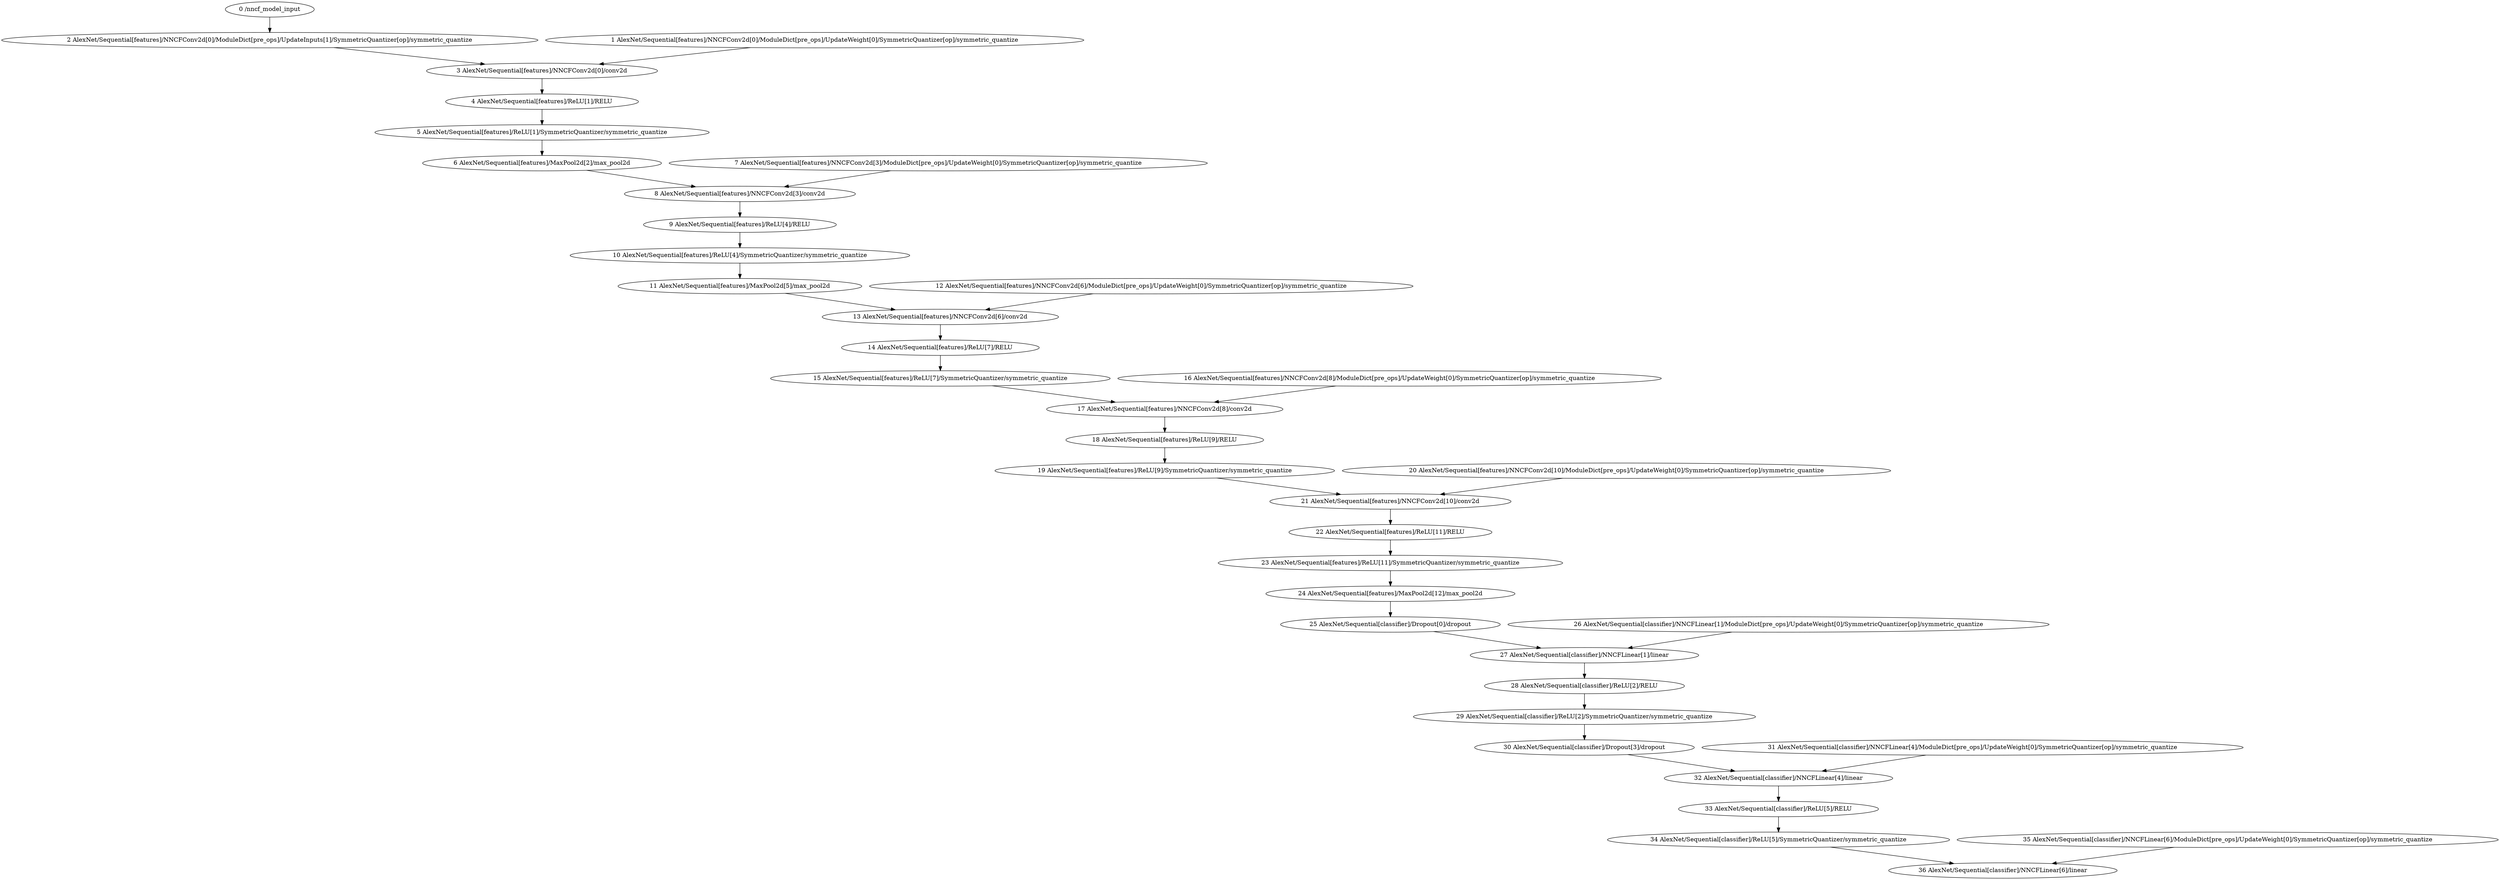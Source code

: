 strict digraph  {
"0 /nncf_model_input" [id=0, scope="", type=nncf_model_input];
"1 AlexNet/Sequential[features]/NNCFConv2d[0]/ModuleDict[pre_ops]/UpdateWeight[0]/SymmetricQuantizer[op]/symmetric_quantize" [id=1, scope="AlexNet/Sequential[features]/NNCFConv2d[0]/ModuleDict[pre_ops]/UpdateWeight[0]/SymmetricQuantizer[op]", type=symmetric_quantize];
"2 AlexNet/Sequential[features]/NNCFConv2d[0]/ModuleDict[pre_ops]/UpdateInputs[1]/SymmetricQuantizer[op]/symmetric_quantize" [id=2, scope="AlexNet/Sequential[features]/NNCFConv2d[0]/ModuleDict[pre_ops]/UpdateInputs[1]/SymmetricQuantizer[op]", type=symmetric_quantize];
"3 AlexNet/Sequential[features]/NNCFConv2d[0]/conv2d" [id=3, scope="AlexNet/Sequential[features]/NNCFConv2d[0]", type=conv2d];
"4 AlexNet/Sequential[features]/ReLU[1]/RELU" [id=4, scope="AlexNet/Sequential[features]/ReLU[1]", type=RELU];
"5 AlexNet/Sequential[features]/ReLU[1]/SymmetricQuantizer/symmetric_quantize" [id=5, scope="AlexNet/Sequential[features]/ReLU[1]/SymmetricQuantizer", type=symmetric_quantize];
"6 AlexNet/Sequential[features]/MaxPool2d[2]/max_pool2d" [id=6, scope="AlexNet/Sequential[features]/MaxPool2d[2]", type=max_pool2d];
"7 AlexNet/Sequential[features]/NNCFConv2d[3]/ModuleDict[pre_ops]/UpdateWeight[0]/SymmetricQuantizer[op]/symmetric_quantize" [id=7, scope="AlexNet/Sequential[features]/NNCFConv2d[3]/ModuleDict[pre_ops]/UpdateWeight[0]/SymmetricQuantizer[op]", type=symmetric_quantize];
"8 AlexNet/Sequential[features]/NNCFConv2d[3]/conv2d" [id=8, scope="AlexNet/Sequential[features]/NNCFConv2d[3]", type=conv2d];
"9 AlexNet/Sequential[features]/ReLU[4]/RELU" [id=9, scope="AlexNet/Sequential[features]/ReLU[4]", type=RELU];
"10 AlexNet/Sequential[features]/ReLU[4]/SymmetricQuantizer/symmetric_quantize" [id=10, scope="AlexNet/Sequential[features]/ReLU[4]/SymmetricQuantizer", type=symmetric_quantize];
"11 AlexNet/Sequential[features]/MaxPool2d[5]/max_pool2d" [id=11, scope="AlexNet/Sequential[features]/MaxPool2d[5]", type=max_pool2d];
"12 AlexNet/Sequential[features]/NNCFConv2d[6]/ModuleDict[pre_ops]/UpdateWeight[0]/SymmetricQuantizer[op]/symmetric_quantize" [id=12, scope="AlexNet/Sequential[features]/NNCFConv2d[6]/ModuleDict[pre_ops]/UpdateWeight[0]/SymmetricQuantizer[op]", type=symmetric_quantize];
"13 AlexNet/Sequential[features]/NNCFConv2d[6]/conv2d" [id=13, scope="AlexNet/Sequential[features]/NNCFConv2d[6]", type=conv2d];
"14 AlexNet/Sequential[features]/ReLU[7]/RELU" [id=14, scope="AlexNet/Sequential[features]/ReLU[7]", type=RELU];
"15 AlexNet/Sequential[features]/ReLU[7]/SymmetricQuantizer/symmetric_quantize" [id=15, scope="AlexNet/Sequential[features]/ReLU[7]/SymmetricQuantizer", type=symmetric_quantize];
"16 AlexNet/Sequential[features]/NNCFConv2d[8]/ModuleDict[pre_ops]/UpdateWeight[0]/SymmetricQuantizer[op]/symmetric_quantize" [id=16, scope="AlexNet/Sequential[features]/NNCFConv2d[8]/ModuleDict[pre_ops]/UpdateWeight[0]/SymmetricQuantizer[op]", type=symmetric_quantize];
"17 AlexNet/Sequential[features]/NNCFConv2d[8]/conv2d" [id=17, scope="AlexNet/Sequential[features]/NNCFConv2d[8]", type=conv2d];
"18 AlexNet/Sequential[features]/ReLU[9]/RELU" [id=18, scope="AlexNet/Sequential[features]/ReLU[9]", type=RELU];
"19 AlexNet/Sequential[features]/ReLU[9]/SymmetricQuantizer/symmetric_quantize" [id=19, scope="AlexNet/Sequential[features]/ReLU[9]/SymmetricQuantizer", type=symmetric_quantize];
"20 AlexNet/Sequential[features]/NNCFConv2d[10]/ModuleDict[pre_ops]/UpdateWeight[0]/SymmetricQuantizer[op]/symmetric_quantize" [id=20, scope="AlexNet/Sequential[features]/NNCFConv2d[10]/ModuleDict[pre_ops]/UpdateWeight[0]/SymmetricQuantizer[op]", type=symmetric_quantize];
"21 AlexNet/Sequential[features]/NNCFConv2d[10]/conv2d" [id=21, scope="AlexNet/Sequential[features]/NNCFConv2d[10]", type=conv2d];
"22 AlexNet/Sequential[features]/ReLU[11]/RELU" [id=22, scope="AlexNet/Sequential[features]/ReLU[11]", type=RELU];
"23 AlexNet/Sequential[features]/ReLU[11]/SymmetricQuantizer/symmetric_quantize" [id=23, scope="AlexNet/Sequential[features]/ReLU[11]/SymmetricQuantizer", type=symmetric_quantize];
"24 AlexNet/Sequential[features]/MaxPool2d[12]/max_pool2d" [id=24, scope="AlexNet/Sequential[features]/MaxPool2d[12]", type=max_pool2d];
"25 AlexNet/Sequential[classifier]/Dropout[0]/dropout" [id=25, scope="AlexNet/Sequential[classifier]/Dropout[0]", type=dropout];
"26 AlexNet/Sequential[classifier]/NNCFLinear[1]/ModuleDict[pre_ops]/UpdateWeight[0]/SymmetricQuantizer[op]/symmetric_quantize" [id=26, scope="AlexNet/Sequential[classifier]/NNCFLinear[1]/ModuleDict[pre_ops]/UpdateWeight[0]/SymmetricQuantizer[op]", type=symmetric_quantize];
"27 AlexNet/Sequential[classifier]/NNCFLinear[1]/linear" [id=27, scope="AlexNet/Sequential[classifier]/NNCFLinear[1]", type=linear];
"28 AlexNet/Sequential[classifier]/ReLU[2]/RELU" [id=28, scope="AlexNet/Sequential[classifier]/ReLU[2]", type=RELU];
"29 AlexNet/Sequential[classifier]/ReLU[2]/SymmetricQuantizer/symmetric_quantize" [id=29, scope="AlexNet/Sequential[classifier]/ReLU[2]/SymmetricQuantizer", type=symmetric_quantize];
"30 AlexNet/Sequential[classifier]/Dropout[3]/dropout" [id=30, scope="AlexNet/Sequential[classifier]/Dropout[3]", type=dropout];
"31 AlexNet/Sequential[classifier]/NNCFLinear[4]/ModuleDict[pre_ops]/UpdateWeight[0]/SymmetricQuantizer[op]/symmetric_quantize" [id=31, scope="AlexNet/Sequential[classifier]/NNCFLinear[4]/ModuleDict[pre_ops]/UpdateWeight[0]/SymmetricQuantizer[op]", type=symmetric_quantize];
"32 AlexNet/Sequential[classifier]/NNCFLinear[4]/linear" [id=32, scope="AlexNet/Sequential[classifier]/NNCFLinear[4]", type=linear];
"33 AlexNet/Sequential[classifier]/ReLU[5]/RELU" [id=33, scope="AlexNet/Sequential[classifier]/ReLU[5]", type=RELU];
"34 AlexNet/Sequential[classifier]/ReLU[5]/SymmetricQuantizer/symmetric_quantize" [id=34, scope="AlexNet/Sequential[classifier]/ReLU[5]/SymmetricQuantizer", type=symmetric_quantize];
"35 AlexNet/Sequential[classifier]/NNCFLinear[6]/ModuleDict[pre_ops]/UpdateWeight[0]/SymmetricQuantizer[op]/symmetric_quantize" [id=35, scope="AlexNet/Sequential[classifier]/NNCFLinear[6]/ModuleDict[pre_ops]/UpdateWeight[0]/SymmetricQuantizer[op]", type=symmetric_quantize];
"36 AlexNet/Sequential[classifier]/NNCFLinear[6]/linear" [id=36, scope="AlexNet/Sequential[classifier]/NNCFLinear[6]", type=linear];
"0 /nncf_model_input" -> "2 AlexNet/Sequential[features]/NNCFConv2d[0]/ModuleDict[pre_ops]/UpdateInputs[1]/SymmetricQuantizer[op]/symmetric_quantize";
"1 AlexNet/Sequential[features]/NNCFConv2d[0]/ModuleDict[pre_ops]/UpdateWeight[0]/SymmetricQuantizer[op]/symmetric_quantize" -> "3 AlexNet/Sequential[features]/NNCFConv2d[0]/conv2d";
"2 AlexNet/Sequential[features]/NNCFConv2d[0]/ModuleDict[pre_ops]/UpdateInputs[1]/SymmetricQuantizer[op]/symmetric_quantize" -> "3 AlexNet/Sequential[features]/NNCFConv2d[0]/conv2d";
"3 AlexNet/Sequential[features]/NNCFConv2d[0]/conv2d" -> "4 AlexNet/Sequential[features]/ReLU[1]/RELU";
"4 AlexNet/Sequential[features]/ReLU[1]/RELU" -> "5 AlexNet/Sequential[features]/ReLU[1]/SymmetricQuantizer/symmetric_quantize";
"5 AlexNet/Sequential[features]/ReLU[1]/SymmetricQuantizer/symmetric_quantize" -> "6 AlexNet/Sequential[features]/MaxPool2d[2]/max_pool2d";
"6 AlexNet/Sequential[features]/MaxPool2d[2]/max_pool2d" -> "8 AlexNet/Sequential[features]/NNCFConv2d[3]/conv2d";
"7 AlexNet/Sequential[features]/NNCFConv2d[3]/ModuleDict[pre_ops]/UpdateWeight[0]/SymmetricQuantizer[op]/symmetric_quantize" -> "8 AlexNet/Sequential[features]/NNCFConv2d[3]/conv2d";
"8 AlexNet/Sequential[features]/NNCFConv2d[3]/conv2d" -> "9 AlexNet/Sequential[features]/ReLU[4]/RELU";
"9 AlexNet/Sequential[features]/ReLU[4]/RELU" -> "10 AlexNet/Sequential[features]/ReLU[4]/SymmetricQuantizer/symmetric_quantize";
"10 AlexNet/Sequential[features]/ReLU[4]/SymmetricQuantizer/symmetric_quantize" -> "11 AlexNet/Sequential[features]/MaxPool2d[5]/max_pool2d";
"11 AlexNet/Sequential[features]/MaxPool2d[5]/max_pool2d" -> "13 AlexNet/Sequential[features]/NNCFConv2d[6]/conv2d";
"12 AlexNet/Sequential[features]/NNCFConv2d[6]/ModuleDict[pre_ops]/UpdateWeight[0]/SymmetricQuantizer[op]/symmetric_quantize" -> "13 AlexNet/Sequential[features]/NNCFConv2d[6]/conv2d";
"13 AlexNet/Sequential[features]/NNCFConv2d[6]/conv2d" -> "14 AlexNet/Sequential[features]/ReLU[7]/RELU";
"14 AlexNet/Sequential[features]/ReLU[7]/RELU" -> "15 AlexNet/Sequential[features]/ReLU[7]/SymmetricQuantizer/symmetric_quantize";
"15 AlexNet/Sequential[features]/ReLU[7]/SymmetricQuantizer/symmetric_quantize" -> "17 AlexNet/Sequential[features]/NNCFConv2d[8]/conv2d";
"16 AlexNet/Sequential[features]/NNCFConv2d[8]/ModuleDict[pre_ops]/UpdateWeight[0]/SymmetricQuantizer[op]/symmetric_quantize" -> "17 AlexNet/Sequential[features]/NNCFConv2d[8]/conv2d";
"17 AlexNet/Sequential[features]/NNCFConv2d[8]/conv2d" -> "18 AlexNet/Sequential[features]/ReLU[9]/RELU";
"18 AlexNet/Sequential[features]/ReLU[9]/RELU" -> "19 AlexNet/Sequential[features]/ReLU[9]/SymmetricQuantizer/symmetric_quantize";
"19 AlexNet/Sequential[features]/ReLU[9]/SymmetricQuantizer/symmetric_quantize" -> "21 AlexNet/Sequential[features]/NNCFConv2d[10]/conv2d";
"20 AlexNet/Sequential[features]/NNCFConv2d[10]/ModuleDict[pre_ops]/UpdateWeight[0]/SymmetricQuantizer[op]/symmetric_quantize" -> "21 AlexNet/Sequential[features]/NNCFConv2d[10]/conv2d";
"21 AlexNet/Sequential[features]/NNCFConv2d[10]/conv2d" -> "22 AlexNet/Sequential[features]/ReLU[11]/RELU";
"22 AlexNet/Sequential[features]/ReLU[11]/RELU" -> "23 AlexNet/Sequential[features]/ReLU[11]/SymmetricQuantizer/symmetric_quantize";
"23 AlexNet/Sequential[features]/ReLU[11]/SymmetricQuantizer/symmetric_quantize" -> "24 AlexNet/Sequential[features]/MaxPool2d[12]/max_pool2d";
"24 AlexNet/Sequential[features]/MaxPool2d[12]/max_pool2d" -> "25 AlexNet/Sequential[classifier]/Dropout[0]/dropout";
"25 AlexNet/Sequential[classifier]/Dropout[0]/dropout" -> "27 AlexNet/Sequential[classifier]/NNCFLinear[1]/linear";
"26 AlexNet/Sequential[classifier]/NNCFLinear[1]/ModuleDict[pre_ops]/UpdateWeight[0]/SymmetricQuantizer[op]/symmetric_quantize" -> "27 AlexNet/Sequential[classifier]/NNCFLinear[1]/linear";
"27 AlexNet/Sequential[classifier]/NNCFLinear[1]/linear" -> "28 AlexNet/Sequential[classifier]/ReLU[2]/RELU";
"28 AlexNet/Sequential[classifier]/ReLU[2]/RELU" -> "29 AlexNet/Sequential[classifier]/ReLU[2]/SymmetricQuantizer/symmetric_quantize";
"29 AlexNet/Sequential[classifier]/ReLU[2]/SymmetricQuantizer/symmetric_quantize" -> "30 AlexNet/Sequential[classifier]/Dropout[3]/dropout";
"30 AlexNet/Sequential[classifier]/Dropout[3]/dropout" -> "32 AlexNet/Sequential[classifier]/NNCFLinear[4]/linear";
"31 AlexNet/Sequential[classifier]/NNCFLinear[4]/ModuleDict[pre_ops]/UpdateWeight[0]/SymmetricQuantizer[op]/symmetric_quantize" -> "32 AlexNet/Sequential[classifier]/NNCFLinear[4]/linear";
"32 AlexNet/Sequential[classifier]/NNCFLinear[4]/linear" -> "33 AlexNet/Sequential[classifier]/ReLU[5]/RELU";
"33 AlexNet/Sequential[classifier]/ReLU[5]/RELU" -> "34 AlexNet/Sequential[classifier]/ReLU[5]/SymmetricQuantizer/symmetric_quantize";
"34 AlexNet/Sequential[classifier]/ReLU[5]/SymmetricQuantizer/symmetric_quantize" -> "36 AlexNet/Sequential[classifier]/NNCFLinear[6]/linear";
"35 AlexNet/Sequential[classifier]/NNCFLinear[6]/ModuleDict[pre_ops]/UpdateWeight[0]/SymmetricQuantizer[op]/symmetric_quantize" -> "36 AlexNet/Sequential[classifier]/NNCFLinear[6]/linear";
}
